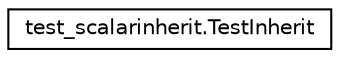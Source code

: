 digraph "Graphical Class Hierarchy"
{
 // LATEX_PDF_SIZE
  edge [fontname="Helvetica",fontsize="10",labelfontname="Helvetica",labelfontsize="10"];
  node [fontname="Helvetica",fontsize="10",shape=record];
  rankdir="LR";
  Node0 [label="test_scalarinherit.TestInherit",height=0.2,width=0.4,color="black", fillcolor="white", style="filled",URL="$classtest__scalarinherit_1_1TestInherit.html",tooltip=" "];
}
